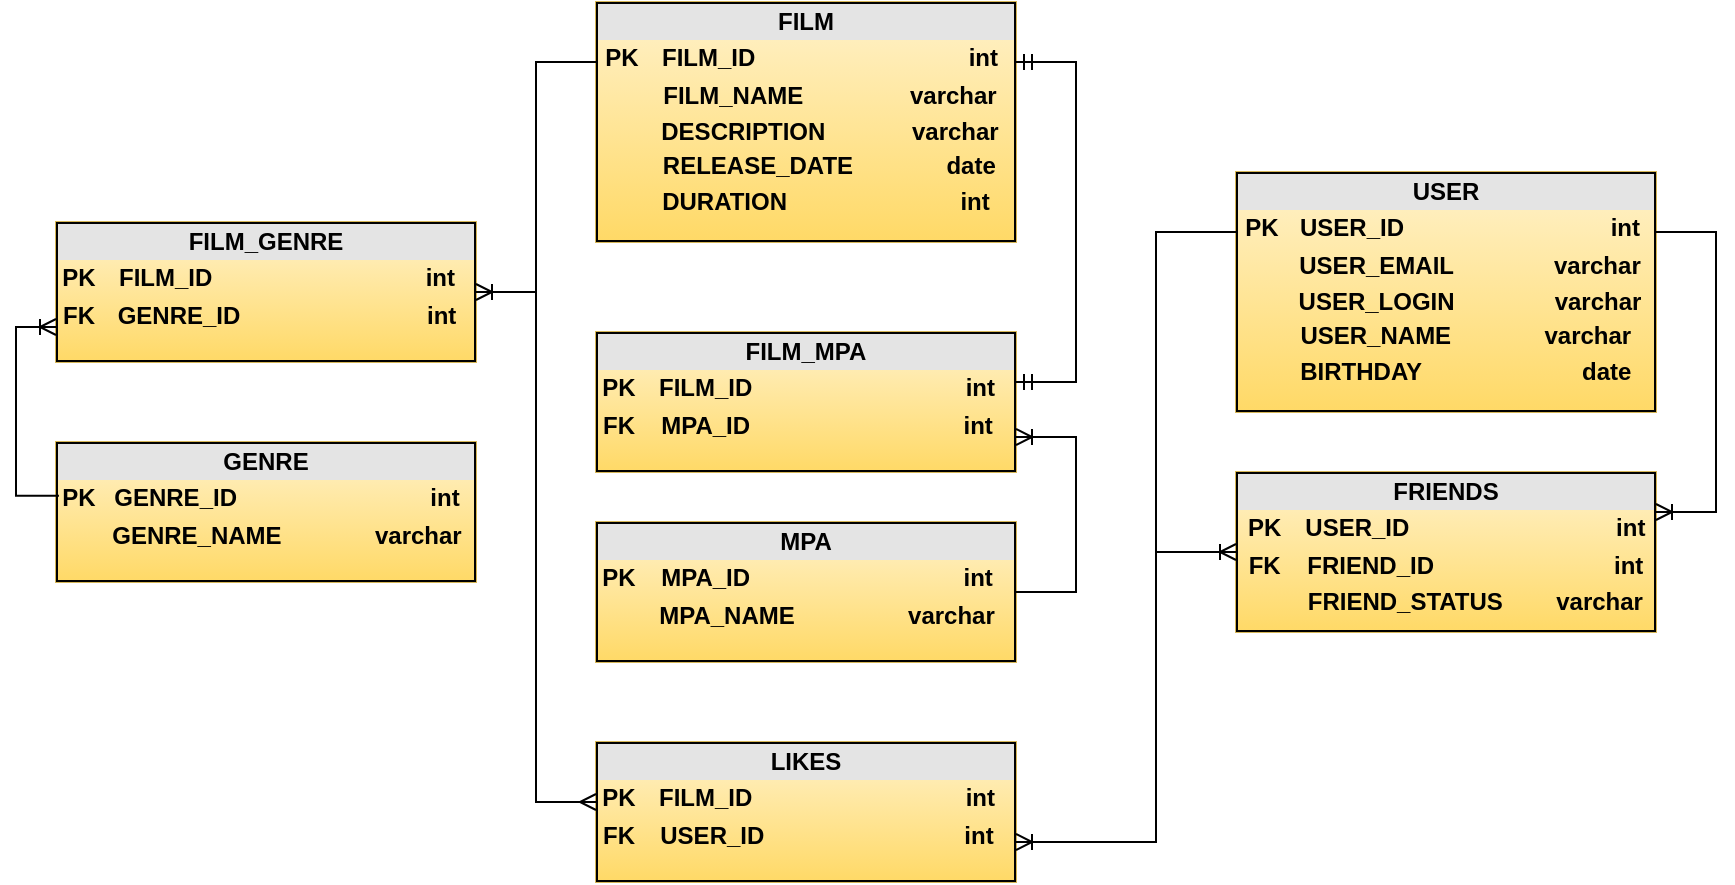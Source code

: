 <mxfile version="21.1.1" type="device">
  <diagram name="Page-1" id="10Ervpmdu_fLArph98cz">
    <mxGraphModel dx="1885" dy="614" grid="1" gridSize="10" guides="1" tooltips="1" connect="1" arrows="1" fold="1" page="1" pageScale="1" pageWidth="850" pageHeight="1100" math="0" shadow="0">
      <root>
        <mxCell id="0" />
        <mxCell id="1" parent="0" />
        <mxCell id="9Ty_2uQjHelVY3vemoVg-1" value="&lt;div style=&quot;box-sizing: border-box; width: 100%; background: rgb(228, 228, 228); padding: 2px; font-size: 12px;&quot;&gt;USER&lt;/div&gt;&lt;table style=&quot;width: 100%; font-size: 12px;&quot; cellpadding=&quot;2&quot; cellspacing=&quot;0&quot;&gt;&lt;tbody style=&quot;font-size: 12px;&quot;&gt;&lt;tr style=&quot;font-size: 12px;&quot;&gt;&lt;td style=&quot;font-size: 12px;&quot;&gt;&lt;span style=&quot;font-size: 12px;&quot;&gt;PK&lt;/span&gt;&lt;/td&gt;&lt;td style=&quot;font-size: 12px;&quot;&gt;&lt;span style=&quot;font-size: 12px;&quot;&gt;USER_ID&amp;nbsp; &amp;nbsp; &amp;nbsp; &amp;nbsp; &amp;nbsp; &amp;nbsp; &amp;nbsp; &amp;nbsp; &amp;nbsp; &amp;nbsp; &amp;nbsp; &amp;nbsp; &amp;nbsp; &amp;nbsp; &amp;nbsp; &amp;nbsp;int&lt;/span&gt;&lt;/td&gt;&lt;/tr&gt;&lt;tr style=&quot;font-size: 12px;&quot;&gt;&lt;td style=&quot;font-size: 12px;&quot;&gt;&lt;span style=&quot;font-size: 12px;&quot;&gt;&amp;nbsp; &amp;nbsp; &amp;nbsp;&amp;nbsp;&lt;/span&gt;&lt;/td&gt;&lt;td style=&quot;font-size: 12px;&quot;&gt;&lt;span style=&quot;font-size: 12px;&quot;&gt;USER_EMAIL&amp;nbsp; &amp;nbsp; &amp;nbsp; &amp;nbsp; &amp;nbsp; &amp;nbsp; &amp;nbsp; &amp;nbsp;varchar&lt;/span&gt;&lt;/td&gt;&lt;/tr&gt;&lt;tr style=&quot;font-size: 12px;&quot;&gt;&lt;td style=&quot;font-size: 12px;&quot;&gt;&lt;/td&gt;&lt;td style=&quot;font-size: 12px;&quot;&gt;&lt;span style=&quot;font-size: 12px;&quot;&gt;USER_LOGIN&amp;nbsp; &amp;nbsp; &amp;nbsp; &amp;nbsp; &amp;nbsp; &amp;nbsp; &amp;nbsp; &amp;nbsp;varchar&lt;/span&gt;&lt;table style=&quot;border-color: var(--border-color); font-size: 12px; width: 180px;&quot; cellpadding=&quot;2&quot; cellspacing=&quot;0&quot;&gt;&lt;tbody style=&quot;border-color: var(--border-color); font-size: 12px;&quot;&gt;&lt;tr style=&quot;border-color: var(--border-color); font-size: 12px;&quot;&gt;&lt;td style=&quot;border-color: var(--border-color); font-size: 12px;&quot;&gt;&lt;span style=&quot;font-size: 12px;&quot;&gt;USER_NAME&amp;nbsp; &amp;nbsp; &amp;nbsp; &amp;nbsp; &amp;nbsp; &amp;nbsp; &amp;nbsp; varchar&lt;/span&gt;&lt;/td&gt;&lt;/tr&gt;&lt;tr style=&quot;border-color: var(--border-color); font-size: 12px;&quot;&gt;&lt;td style=&quot;border-color: var(--border-color); font-size: 12px;&quot;&gt;&lt;span style=&quot;font-size: 12px;&quot;&gt;BIRTHDAY&amp;nbsp; &amp;nbsp; &amp;nbsp; &amp;nbsp; &amp;nbsp; &amp;nbsp; &amp;nbsp; &amp;nbsp; &amp;nbsp; &amp;nbsp; &amp;nbsp; &amp;nbsp; date&lt;br style=&quot;font-size: 12px;&quot;&gt;&lt;br style=&quot;font-size: 12px;&quot;&gt;&lt;/span&gt;&lt;/td&gt;&lt;td style=&quot;border-color: var(--border-color); font-size: 12px;&quot;&gt;&lt;span style=&quot;font-size: 12px;&quot;&gt;&lt;br style=&quot;font-size: 12px;&quot;&gt;&lt;/span&gt;&lt;/td&gt;&lt;/tr&gt;&lt;/tbody&gt;&lt;/table&gt;&lt;/td&gt;&lt;/tr&gt;&lt;/tbody&gt;&lt;/table&gt;" style="verticalAlign=middle;align=center;overflow=fill;html=1;whiteSpace=wrap;fillColor=#fff2cc;strokeColor=#d6b656;gradientColor=#ffd966;fontStyle=1;fontSize=12;horizontal=1;labelBorderColor=default;" vertex="1" parent="1">
          <mxGeometry x="400" y="145" width="210" height="120" as="geometry" />
        </mxCell>
        <mxCell id="9Ty_2uQjHelVY3vemoVg-3" value="&lt;div style=&quot;box-sizing: border-box; width: 100%; background: rgb(228, 228, 228); padding: 2px; font-size: 12px;&quot;&gt;FILM&lt;/div&gt;&lt;table style=&quot;width: 100%; font-size: 12px;&quot; cellpadding=&quot;2&quot; cellspacing=&quot;0&quot;&gt;&lt;tbody style=&quot;font-size: 12px;&quot;&gt;&lt;tr style=&quot;font-size: 12px;&quot;&gt;&lt;td style=&quot;font-size: 12px;&quot;&gt;&lt;span style=&quot;font-size: 12px;&quot;&gt;PK&lt;/span&gt;&lt;/td&gt;&lt;td style=&quot;font-size: 12px;&quot;&gt;&lt;span style=&quot;font-size: 12px;&quot;&gt;FILM_ID&amp;nbsp; &amp;nbsp; &amp;nbsp; &amp;nbsp; &amp;nbsp; &amp;nbsp; &amp;nbsp; &amp;nbsp; &amp;nbsp; &amp;nbsp; &amp;nbsp; &amp;nbsp; &amp;nbsp; &amp;nbsp; &amp;nbsp; &amp;nbsp; int&lt;/span&gt;&lt;/td&gt;&lt;/tr&gt;&lt;tr style=&quot;font-size: 12px;&quot;&gt;&lt;td style=&quot;font-size: 12px;&quot;&gt;&lt;span style=&quot;font-size: 12px;&quot;&gt;&amp;nbsp; &amp;nbsp; &amp;nbsp;&amp;nbsp;&lt;/span&gt;&lt;/td&gt;&lt;td style=&quot;font-size: 12px;&quot;&gt;&lt;span style=&quot;font-size: 12px;&quot;&gt;FILM_NAME&amp;nbsp; &amp;nbsp; &amp;nbsp; &amp;nbsp; &amp;nbsp; &amp;nbsp; &amp;nbsp; &amp;nbsp; varchar&lt;/span&gt;&lt;/td&gt;&lt;/tr&gt;&lt;tr style=&quot;font-size: 12px;&quot;&gt;&lt;td style=&quot;font-size: 12px;&quot;&gt;&lt;/td&gt;&lt;td style=&quot;font-size: 12px;&quot;&gt;&lt;span style=&quot;font-size: 12px;&quot;&gt;DESCRIPTION&amp;nbsp; &amp;nbsp; &amp;nbsp; &amp;nbsp; &amp;nbsp; &amp;nbsp; &amp;nbsp;varchar&lt;/span&gt;&lt;table style=&quot;border-color: var(--border-color); font-size: 12px; width: 180px;&quot; cellpadding=&quot;2&quot; cellspacing=&quot;0&quot;&gt;&lt;tbody style=&quot;border-color: var(--border-color); font-size: 12px;&quot;&gt;&lt;tr style=&quot;border-color: var(--border-color); font-size: 12px;&quot;&gt;&lt;td style=&quot;border-color: var(--border-color); font-size: 12px;&quot;&gt;&lt;span style=&quot;font-size: 12px;&quot;&gt;&amp;nbsp;RELEASE_DATE&amp;nbsp; &amp;nbsp; &amp;nbsp; &amp;nbsp; &amp;nbsp; &amp;nbsp; &amp;nbsp; date&lt;/span&gt;&lt;/td&gt;&lt;/tr&gt;&lt;tr style=&quot;border-color: var(--border-color); font-size: 12px;&quot;&gt;&lt;td style=&quot;border-color: var(--border-color); font-size: 12px;&quot;&gt;&lt;span style=&quot;font-size: 12px;&quot;&gt;DURATION&amp;nbsp; &amp;nbsp; &amp;nbsp; &amp;nbsp; &amp;nbsp; &amp;nbsp; &amp;nbsp; &amp;nbsp; &amp;nbsp; &amp;nbsp; &amp;nbsp; &amp;nbsp; &amp;nbsp; int&lt;br style=&quot;font-size: 12px;&quot;&gt;&lt;br style=&quot;font-size: 12px;&quot;&gt;&lt;/span&gt;&lt;/td&gt;&lt;td style=&quot;border-color: var(--border-color); font-size: 12px;&quot;&gt;&lt;span style=&quot;font-size: 12px;&quot;&gt;&lt;br style=&quot;font-size: 12px;&quot;&gt;&lt;/span&gt;&lt;/td&gt;&lt;/tr&gt;&lt;/tbody&gt;&lt;/table&gt;&lt;/td&gt;&lt;/tr&gt;&lt;/tbody&gt;&lt;/table&gt;" style="verticalAlign=middle;align=center;overflow=fill;html=1;whiteSpace=wrap;fillColor=#fff2cc;strokeColor=#d6b656;gradientColor=#ffd966;fontStyle=1;fontSize=12;horizontal=1;labelBorderColor=default;" vertex="1" parent="1">
          <mxGeometry x="80" y="60" width="210" height="120" as="geometry" />
        </mxCell>
        <mxCell id="9Ty_2uQjHelVY3vemoVg-4" value="&lt;div style=&quot;box-sizing: border-box; width: 100%; background: rgb(228, 228, 228); padding: 2px; font-size: 12px;&quot;&gt;FRIENDS&lt;/div&gt;&lt;table style=&quot;width: 100%; font-size: 12px;&quot; cellpadding=&quot;2&quot; cellspacing=&quot;0&quot;&gt;&lt;tbody style=&quot;font-size: 12px;&quot;&gt;&lt;tr style=&quot;font-size: 12px;&quot;&gt;&lt;td style=&quot;font-size: 12px;&quot;&gt;&lt;span style=&quot;font-size: 12px;&quot;&gt;PK&lt;/span&gt;&lt;/td&gt;&lt;td style=&quot;font-size: 12px;&quot;&gt;&lt;span style=&quot;font-size: 12px;&quot;&gt;USER_ID&amp;nbsp; &amp;nbsp; &amp;nbsp; &amp;nbsp; &amp;nbsp; &amp;nbsp; &amp;nbsp; &amp;nbsp; &amp;nbsp; &amp;nbsp; &amp;nbsp; &amp;nbsp; &amp;nbsp; &amp;nbsp; &amp;nbsp; &amp;nbsp;int&lt;/span&gt;&lt;/td&gt;&lt;/tr&gt;&lt;tr style=&quot;font-size: 12px;&quot;&gt;&lt;td style=&quot;font-size: 12px;&quot;&gt;&lt;span style=&quot;font-size: 12px;&quot;&gt;&amp;nbsp;FK&amp;nbsp;&lt;/span&gt;&lt;/td&gt;&lt;td style=&quot;font-size: 12px;&quot;&gt;&lt;span style=&quot;font-size: 12px;&quot;&gt;FRIEND_ID&amp;nbsp; &amp;nbsp; &amp;nbsp; &amp;nbsp; &amp;nbsp; &amp;nbsp; &amp;nbsp; &amp;nbsp; &amp;nbsp; &amp;nbsp; &amp;nbsp; &amp;nbsp; &amp;nbsp; &amp;nbsp;int&lt;/span&gt;&lt;/td&gt;&lt;/tr&gt;&lt;tr style=&quot;font-size: 12px;&quot;&gt;&lt;td style=&quot;font-size: 12px;&quot;&gt;&lt;/td&gt;&lt;td style=&quot;font-size: 12px;&quot;&gt;&lt;span style=&quot;font-size: 12px;&quot;&gt;FRIEND_STATUS&amp;nbsp; &amp;nbsp; &amp;nbsp; &amp;nbsp; varchar&lt;/span&gt;&lt;table style=&quot;border-color: var(--border-color); font-size: 12px; width: 180px;&quot; cellpadding=&quot;2&quot; cellspacing=&quot;0&quot;&gt;&lt;tbody style=&quot;border-color: var(--border-color); font-size: 12px;&quot;&gt;&lt;tr style=&quot;border-color: var(--border-color); font-size: 12px;&quot;&gt;&lt;td style=&quot;border-color: var(--border-color); font-size: 12px;&quot;&gt;&lt;br&gt;&lt;/td&gt;&lt;/tr&gt;&lt;tr style=&quot;border-color: var(--border-color); font-size: 12px;&quot;&gt;&lt;td style=&quot;border-color: var(--border-color); font-size: 12px;&quot;&gt;&lt;span style=&quot;font-size: 12px;&quot;&gt;&lt;br style=&quot;font-size: 12px;&quot;&gt;&lt;br style=&quot;font-size: 12px;&quot;&gt;&lt;/span&gt;&lt;/td&gt;&lt;td style=&quot;border-color: var(--border-color); font-size: 12px;&quot;&gt;&lt;span style=&quot;font-size: 12px;&quot;&gt;&lt;br style=&quot;font-size: 12px;&quot;&gt;&lt;/span&gt;&lt;/td&gt;&lt;/tr&gt;&lt;/tbody&gt;&lt;/table&gt;&lt;/td&gt;&lt;/tr&gt;&lt;/tbody&gt;&lt;/table&gt;" style="verticalAlign=middle;align=center;overflow=fill;html=1;whiteSpace=wrap;fillColor=#fff2cc;strokeColor=#d6b656;gradientColor=#ffd966;fontStyle=1;fontSize=12;horizontal=1;labelBorderColor=default;" vertex="1" parent="1">
          <mxGeometry x="400" y="295" width="210" height="80" as="geometry" />
        </mxCell>
        <mxCell id="9Ty_2uQjHelVY3vemoVg-6" value="&lt;div style=&quot;box-sizing: border-box; width: 100%; background: rgb(228, 228, 228); padding: 2px; font-size: 12px;&quot;&gt;FILM_GENRE&lt;/div&gt;&lt;table style=&quot;width: 100%; font-size: 12px;&quot; cellpadding=&quot;2&quot; cellspacing=&quot;0&quot;&gt;&lt;tbody style=&quot;font-size: 12px;&quot;&gt;&lt;tr style=&quot;font-size: 12px;&quot;&gt;&lt;td style=&quot;font-size: 12px;&quot;&gt;&lt;span style=&quot;font-size: 12px;&quot;&gt;PK&lt;/span&gt;&lt;/td&gt;&lt;td style=&quot;font-size: 12px;&quot;&gt;&lt;span style=&quot;font-size: 12px;&quot;&gt;FILM_ID&amp;nbsp; &amp;nbsp; &amp;nbsp; &amp;nbsp; &amp;nbsp; &amp;nbsp; &amp;nbsp; &amp;nbsp; &amp;nbsp; &amp;nbsp; &amp;nbsp; &amp;nbsp; &amp;nbsp; &amp;nbsp; &amp;nbsp; &amp;nbsp; int&lt;/span&gt;&lt;/td&gt;&lt;/tr&gt;&lt;tr style=&quot;font-size: 12px;&quot;&gt;&lt;td style=&quot;font-size: 12px;&quot;&gt;FK&lt;/td&gt;&lt;td style=&quot;font-size: 12px;&quot;&gt;&lt;span style=&quot;font-size: 12px;&quot;&gt;GENRE_ID&amp;nbsp; &amp;nbsp; &amp;nbsp; &amp;nbsp; &amp;nbsp; &amp;nbsp; &amp;nbsp; &amp;nbsp; &amp;nbsp; &amp;nbsp; &amp;nbsp; &amp;nbsp; &amp;nbsp; &amp;nbsp; int&lt;/span&gt;&lt;/td&gt;&lt;/tr&gt;&lt;tr style=&quot;font-size: 12px;&quot;&gt;&lt;td style=&quot;font-size: 12px;&quot;&gt;&lt;br&gt;&lt;/td&gt;&lt;td style=&quot;font-size: 12px;&quot;&gt;&lt;table style=&quot;border-color: var(--border-color); font-size: 12px; width: 180px;&quot; cellpadding=&quot;2&quot; cellspacing=&quot;0&quot;&gt;&lt;tbody style=&quot;border-color: var(--border-color); font-size: 12px;&quot;&gt;&lt;tr style=&quot;border-color: var(--border-color); font-size: 12px;&quot;&gt;&lt;td style=&quot;border-color: var(--border-color); font-size: 12px;&quot;&gt;&lt;br&gt;&lt;/td&gt;&lt;/tr&gt;&lt;tr style=&quot;border-color: var(--border-color); font-size: 12px;&quot;&gt;&lt;td style=&quot;border-color: var(--border-color); font-size: 12px;&quot;&gt;&lt;span style=&quot;font-size: 12px;&quot;&gt;&lt;br style=&quot;font-size: 12px;&quot;&gt;&lt;br style=&quot;font-size: 12px;&quot;&gt;&lt;/span&gt;&lt;/td&gt;&lt;td style=&quot;border-color: var(--border-color); font-size: 12px;&quot;&gt;&lt;span style=&quot;font-size: 12px;&quot;&gt;&lt;br style=&quot;font-size: 12px;&quot;&gt;&lt;/span&gt;&lt;/td&gt;&lt;/tr&gt;&lt;/tbody&gt;&lt;/table&gt;&lt;/td&gt;&lt;/tr&gt;&lt;/tbody&gt;&lt;/table&gt;" style="verticalAlign=middle;align=center;overflow=fill;html=1;whiteSpace=wrap;fillColor=#fff2cc;strokeColor=#d6b656;gradientColor=#ffd966;fontStyle=1;fontSize=12;horizontal=1;labelBorderColor=default;" vertex="1" parent="1">
          <mxGeometry x="-190" y="170" width="210" height="70" as="geometry" />
        </mxCell>
        <mxCell id="9Ty_2uQjHelVY3vemoVg-7" value="&lt;div style=&quot;box-sizing: border-box; width: 100%; background: rgb(228, 228, 228); padding: 2px; font-size: 12px;&quot;&gt;GENRE&lt;/div&gt;&lt;table style=&quot;width: 100%; font-size: 12px;&quot; cellpadding=&quot;2&quot; cellspacing=&quot;0&quot;&gt;&lt;tbody style=&quot;font-size: 12px;&quot;&gt;&lt;tr style=&quot;font-size: 12px;&quot;&gt;&lt;td style=&quot;font-size: 12px;&quot;&gt;&lt;span style=&quot;font-size: 12px;&quot;&gt;PK&lt;/span&gt;&lt;/td&gt;&lt;td style=&quot;font-size: 12px;&quot;&gt;&lt;span style=&quot;font-size: 12px;&quot;&gt;GENRE_ID&amp;nbsp; &amp;nbsp; &amp;nbsp; &amp;nbsp; &amp;nbsp; &amp;nbsp; &amp;nbsp; &amp;nbsp; &amp;nbsp; &amp;nbsp; &amp;nbsp; &amp;nbsp; &amp;nbsp; &amp;nbsp; &amp;nbsp;int&lt;/span&gt;&lt;/td&gt;&lt;/tr&gt;&lt;tr style=&quot;font-size: 12px;&quot;&gt;&lt;td style=&quot;font-size: 12px;&quot;&gt;&lt;br&gt;&lt;/td&gt;&lt;td style=&quot;font-size: 12px;&quot;&gt;&lt;span style=&quot;font-size: 12px;&quot;&gt;GENRE_NAME&amp;nbsp; &amp;nbsp; &amp;nbsp; &amp;nbsp; &amp;nbsp; &amp;nbsp; &amp;nbsp; varchar&lt;/span&gt;&lt;/td&gt;&lt;/tr&gt;&lt;tr style=&quot;font-size: 12px;&quot;&gt;&lt;td style=&quot;font-size: 12px;&quot;&gt;&lt;br&gt;&lt;/td&gt;&lt;td style=&quot;font-size: 12px;&quot;&gt;&lt;table style=&quot;border-color: var(--border-color); font-size: 12px; width: 180px;&quot; cellpadding=&quot;2&quot; cellspacing=&quot;0&quot;&gt;&lt;tbody style=&quot;border-color: var(--border-color); font-size: 12px;&quot;&gt;&lt;tr style=&quot;border-color: var(--border-color); font-size: 12px;&quot;&gt;&lt;td style=&quot;border-color: var(--border-color); font-size: 12px;&quot;&gt;&lt;br&gt;&lt;/td&gt;&lt;/tr&gt;&lt;tr style=&quot;border-color: var(--border-color); font-size: 12px;&quot;&gt;&lt;td style=&quot;border-color: var(--border-color); font-size: 12px;&quot;&gt;&lt;span style=&quot;font-size: 12px;&quot;&gt;&lt;br style=&quot;font-size: 12px;&quot;&gt;&lt;br style=&quot;font-size: 12px;&quot;&gt;&lt;/span&gt;&lt;/td&gt;&lt;td style=&quot;border-color: var(--border-color); font-size: 12px;&quot;&gt;&lt;span style=&quot;font-size: 12px;&quot;&gt;&lt;br style=&quot;font-size: 12px;&quot;&gt;&lt;/span&gt;&lt;/td&gt;&lt;/tr&gt;&lt;/tbody&gt;&lt;/table&gt;&lt;/td&gt;&lt;/tr&gt;&lt;/tbody&gt;&lt;/table&gt;" style="verticalAlign=middle;align=center;overflow=fill;html=1;whiteSpace=wrap;fillColor=#fff2cc;strokeColor=#d6b656;gradientColor=#ffd966;fontStyle=1;fontSize=12;horizontal=1;labelBorderColor=default;" vertex="1" parent="1">
          <mxGeometry x="-190" y="280" width="210" height="70" as="geometry" />
        </mxCell>
        <mxCell id="9Ty_2uQjHelVY3vemoVg-8" value="&lt;div style=&quot;box-sizing: border-box; width: 100%; background: rgb(228, 228, 228); padding: 2px; font-size: 12px;&quot;&gt;FILM_MPA&lt;/div&gt;&lt;table style=&quot;width: 100%; font-size: 12px;&quot; cellpadding=&quot;2&quot; cellspacing=&quot;0&quot;&gt;&lt;tbody style=&quot;font-size: 12px;&quot;&gt;&lt;tr style=&quot;font-size: 12px;&quot;&gt;&lt;td style=&quot;font-size: 12px;&quot;&gt;&lt;span style=&quot;font-size: 12px;&quot;&gt;PK&lt;/span&gt;&lt;/td&gt;&lt;td style=&quot;font-size: 12px;&quot;&gt;&lt;span style=&quot;font-size: 12px;&quot;&gt;FILM_ID&amp;nbsp; &amp;nbsp; &amp;nbsp; &amp;nbsp; &amp;nbsp; &amp;nbsp; &amp;nbsp; &amp;nbsp; &amp;nbsp; &amp;nbsp; &amp;nbsp; &amp;nbsp; &amp;nbsp; &amp;nbsp; &amp;nbsp; &amp;nbsp; int&lt;/span&gt;&lt;/td&gt;&lt;/tr&gt;&lt;tr style=&quot;font-size: 12px;&quot;&gt;&lt;td style=&quot;font-size: 12px;&quot;&gt;FK&lt;/td&gt;&lt;td style=&quot;font-size: 12px;&quot;&gt;&lt;span style=&quot;font-size: 12px;&quot;&gt;MPA_ID&amp;nbsp; &amp;nbsp; &amp;nbsp; &amp;nbsp; &amp;nbsp; &amp;nbsp; &amp;nbsp; &amp;nbsp; &amp;nbsp; &amp;nbsp; &amp;nbsp; &amp;nbsp; &amp;nbsp; &amp;nbsp; &amp;nbsp; &amp;nbsp; int&lt;/span&gt;&lt;/td&gt;&lt;/tr&gt;&lt;tr style=&quot;font-size: 12px;&quot;&gt;&lt;td style=&quot;font-size: 12px;&quot;&gt;&lt;br&gt;&lt;/td&gt;&lt;td style=&quot;font-size: 12px;&quot;&gt;&lt;table style=&quot;border-color: var(--border-color); font-size: 12px; width: 180px;&quot; cellpadding=&quot;2&quot; cellspacing=&quot;0&quot;&gt;&lt;tbody style=&quot;border-color: var(--border-color); font-size: 12px;&quot;&gt;&lt;tr style=&quot;border-color: var(--border-color); font-size: 12px;&quot;&gt;&lt;td style=&quot;border-color: var(--border-color); font-size: 12px;&quot;&gt;&lt;br&gt;&lt;/td&gt;&lt;/tr&gt;&lt;tr style=&quot;border-color: var(--border-color); font-size: 12px;&quot;&gt;&lt;td style=&quot;border-color: var(--border-color); font-size: 12px;&quot;&gt;&lt;span style=&quot;font-size: 12px;&quot;&gt;&lt;br style=&quot;font-size: 12px;&quot;&gt;&lt;br style=&quot;font-size: 12px;&quot;&gt;&lt;/span&gt;&lt;/td&gt;&lt;td style=&quot;border-color: var(--border-color); font-size: 12px;&quot;&gt;&lt;span style=&quot;font-size: 12px;&quot;&gt;&lt;br style=&quot;font-size: 12px;&quot;&gt;&lt;/span&gt;&lt;/td&gt;&lt;/tr&gt;&lt;/tbody&gt;&lt;/table&gt;&lt;/td&gt;&lt;/tr&gt;&lt;/tbody&gt;&lt;/table&gt;" style="verticalAlign=middle;align=center;overflow=fill;html=1;whiteSpace=wrap;fillColor=#fff2cc;strokeColor=#d6b656;gradientColor=#ffd966;fontStyle=1;fontSize=12;horizontal=1;labelBorderColor=default;" vertex="1" parent="1">
          <mxGeometry x="80" y="225" width="210" height="70" as="geometry" />
        </mxCell>
        <mxCell id="9Ty_2uQjHelVY3vemoVg-9" value="&lt;div style=&quot;box-sizing: border-box; width: 100%; background: rgb(228, 228, 228); padding: 2px; font-size: 12px;&quot;&gt;MPA&lt;/div&gt;&lt;table style=&quot;width: 100%; font-size: 12px;&quot; cellpadding=&quot;2&quot; cellspacing=&quot;0&quot;&gt;&lt;tbody style=&quot;font-size: 12px;&quot;&gt;&lt;tr style=&quot;font-size: 12px;&quot;&gt;&lt;td style=&quot;font-size: 12px;&quot;&gt;&lt;span style=&quot;font-size: 12px;&quot;&gt;PK&lt;/span&gt;&lt;/td&gt;&lt;td style=&quot;font-size: 12px;&quot;&gt;&lt;span style=&quot;font-size: 12px;&quot;&gt;MPA_ID&amp;nbsp; &amp;nbsp; &amp;nbsp; &amp;nbsp; &amp;nbsp; &amp;nbsp; &amp;nbsp; &amp;nbsp; &amp;nbsp; &amp;nbsp; &amp;nbsp; &amp;nbsp; &amp;nbsp; &amp;nbsp; &amp;nbsp; &amp;nbsp; int&lt;/span&gt;&lt;/td&gt;&lt;/tr&gt;&lt;tr style=&quot;font-size: 12px;&quot;&gt;&lt;td style=&quot;font-size: 12px;&quot;&gt;&lt;br&gt;&lt;/td&gt;&lt;td style=&quot;font-size: 12px;&quot;&gt;&lt;span style=&quot;font-size: 12px;&quot;&gt;MPA_NAME&amp;nbsp; &amp;nbsp; &amp;nbsp; &amp;nbsp; &amp;nbsp; &amp;nbsp; &amp;nbsp; &amp;nbsp; &amp;nbsp;varchar&lt;/span&gt;&lt;/td&gt;&lt;/tr&gt;&lt;tr style=&quot;font-size: 12px;&quot;&gt;&lt;td style=&quot;font-size: 12px;&quot;&gt;&lt;br&gt;&lt;/td&gt;&lt;td style=&quot;font-size: 12px;&quot;&gt;&lt;table style=&quot;border-color: var(--border-color); font-size: 12px; width: 180px;&quot; cellpadding=&quot;2&quot; cellspacing=&quot;0&quot;&gt;&lt;tbody style=&quot;border-color: var(--border-color); font-size: 12px;&quot;&gt;&lt;tr style=&quot;border-color: var(--border-color); font-size: 12px;&quot;&gt;&lt;td style=&quot;border-color: var(--border-color); font-size: 12px;&quot;&gt;&lt;br&gt;&lt;/td&gt;&lt;/tr&gt;&lt;tr style=&quot;border-color: var(--border-color); font-size: 12px;&quot;&gt;&lt;td style=&quot;border-color: var(--border-color); font-size: 12px;&quot;&gt;&lt;span style=&quot;font-size: 12px;&quot;&gt;&lt;br style=&quot;font-size: 12px;&quot;&gt;&lt;br style=&quot;font-size: 12px;&quot;&gt;&lt;/span&gt;&lt;/td&gt;&lt;td style=&quot;border-color: var(--border-color); font-size: 12px;&quot;&gt;&lt;span style=&quot;font-size: 12px;&quot;&gt;&lt;br style=&quot;font-size: 12px;&quot;&gt;&lt;/span&gt;&lt;/td&gt;&lt;/tr&gt;&lt;/tbody&gt;&lt;/table&gt;&lt;/td&gt;&lt;/tr&gt;&lt;/tbody&gt;&lt;/table&gt;" style="verticalAlign=middle;align=center;overflow=fill;html=1;whiteSpace=wrap;fillColor=#fff2cc;strokeColor=#d6b656;gradientColor=#ffd966;fontStyle=1;fontSize=12;horizontal=1;labelBorderColor=default;" vertex="1" parent="1">
          <mxGeometry x="80" y="320" width="210" height="70" as="geometry" />
        </mxCell>
        <mxCell id="9Ty_2uQjHelVY3vemoVg-40" value="" style="edgeStyle=entityRelationEdgeStyle;fontSize=12;html=1;endArrow=ERoneToMany;rounded=0;entryX=1;entryY=0.5;entryDx=0;entryDy=0;exitX=0;exitY=0.25;exitDx=0;exitDy=0;" edge="1" parent="1" source="9Ty_2uQjHelVY3vemoVg-3" target="9Ty_2uQjHelVY3vemoVg-6">
          <mxGeometry width="100" height="100" relative="1" as="geometry">
            <mxPoint x="30" y="50" as="sourcePoint" />
            <mxPoint x="80" y="90" as="targetPoint" />
          </mxGeometry>
        </mxCell>
        <mxCell id="9Ty_2uQjHelVY3vemoVg-41" value="" style="fontSize=12;html=1;endArrow=ERoneToMany;rounded=0;exitX=0.007;exitY=0.384;exitDx=0;exitDy=0;exitPerimeter=0;entryX=0;entryY=0.75;entryDx=0;entryDy=0;edgeStyle=orthogonalEdgeStyle;" edge="1" parent="1" source="9Ty_2uQjHelVY3vemoVg-7" target="9Ty_2uQjHelVY3vemoVg-6">
          <mxGeometry width="100" height="100" relative="1" as="geometry">
            <mxPoint x="20" y="320" as="sourcePoint" />
            <mxPoint x="-260" y="110" as="targetPoint" />
            <Array as="points">
              <mxPoint x="-210" y="307" />
              <mxPoint x="-210" y="222" />
            </Array>
          </mxGeometry>
        </mxCell>
        <mxCell id="9Ty_2uQjHelVY3vemoVg-43" value="" style="edgeStyle=entityRelationEdgeStyle;fontSize=12;html=1;endArrow=ERmandOne;startArrow=ERmandOne;rounded=0;entryX=1;entryY=0.25;entryDx=0;entryDy=0;exitX=1;exitY=0.357;exitDx=0;exitDy=0;exitPerimeter=0;" edge="1" parent="1" source="9Ty_2uQjHelVY3vemoVg-8" target="9Ty_2uQjHelVY3vemoVg-3">
          <mxGeometry width="100" height="100" relative="1" as="geometry">
            <mxPoint x="325" y="200" as="sourcePoint" />
            <mxPoint x="425" y="100" as="targetPoint" />
          </mxGeometry>
        </mxCell>
        <mxCell id="9Ty_2uQjHelVY3vemoVg-44" value="" style="edgeStyle=entityRelationEdgeStyle;fontSize=12;html=1;endArrow=ERoneToMany;rounded=0;entryX=1;entryY=0.75;entryDx=0;entryDy=0;exitX=1;exitY=0.5;exitDx=0;exitDy=0;" edge="1" parent="1" source="9Ty_2uQjHelVY3vemoVg-9" target="9Ty_2uQjHelVY3vemoVg-8">
          <mxGeometry width="100" height="100" relative="1" as="geometry">
            <mxPoint x="360" y="350" as="sourcePoint" />
            <mxPoint x="460" y="250" as="targetPoint" />
          </mxGeometry>
        </mxCell>
        <mxCell id="9Ty_2uQjHelVY3vemoVg-5" value="&lt;div style=&quot;box-sizing: border-box; width: 100%; background: rgb(228, 228, 228); padding: 2px; font-size: 12px;&quot;&gt;LIKES&lt;/div&gt;&lt;table style=&quot;width: 100%; font-size: 12px;&quot; cellpadding=&quot;2&quot; cellspacing=&quot;0&quot;&gt;&lt;tbody style=&quot;font-size: 12px;&quot;&gt;&lt;tr style=&quot;font-size: 12px;&quot;&gt;&lt;td style=&quot;font-size: 12px;&quot;&gt;&lt;span style=&quot;font-size: 12px;&quot;&gt;PK&lt;/span&gt;&lt;/td&gt;&lt;td style=&quot;font-size: 12px;&quot;&gt;&lt;span style=&quot;font-size: 12px;&quot;&gt;FILM_ID&amp;nbsp; &amp;nbsp; &amp;nbsp; &amp;nbsp; &amp;nbsp; &amp;nbsp; &amp;nbsp; &amp;nbsp; &amp;nbsp; &amp;nbsp; &amp;nbsp; &amp;nbsp; &amp;nbsp; &amp;nbsp; &amp;nbsp; &amp;nbsp; int&lt;/span&gt;&lt;/td&gt;&lt;/tr&gt;&lt;tr style=&quot;font-size: 12px;&quot;&gt;&lt;td style=&quot;font-size: 12px;&quot;&gt;FK&lt;/td&gt;&lt;td style=&quot;font-size: 12px;&quot;&gt;&lt;span style=&quot;font-size: 12px;&quot;&gt;USER_ID&amp;nbsp; &amp;nbsp; &amp;nbsp; &amp;nbsp; &amp;nbsp; &amp;nbsp; &amp;nbsp; &amp;nbsp; &amp;nbsp; &amp;nbsp; &amp;nbsp; &amp;nbsp; &amp;nbsp; &amp;nbsp; &amp;nbsp; int&lt;/span&gt;&lt;/td&gt;&lt;/tr&gt;&lt;tr style=&quot;font-size: 12px;&quot;&gt;&lt;td style=&quot;font-size: 12px;&quot;&gt;&lt;br&gt;&lt;/td&gt;&lt;td style=&quot;font-size: 12px;&quot;&gt;&lt;table style=&quot;border-color: var(--border-color); font-size: 12px; width: 180px;&quot; cellpadding=&quot;2&quot; cellspacing=&quot;0&quot;&gt;&lt;tbody style=&quot;border-color: var(--border-color); font-size: 12px;&quot;&gt;&lt;tr style=&quot;border-color: var(--border-color); font-size: 12px;&quot;&gt;&lt;td style=&quot;border-color: var(--border-color); font-size: 12px;&quot;&gt;&lt;br&gt;&lt;/td&gt;&lt;/tr&gt;&lt;tr style=&quot;border-color: var(--border-color); font-size: 12px;&quot;&gt;&lt;td style=&quot;border-color: var(--border-color); font-size: 12px;&quot;&gt;&lt;span style=&quot;font-size: 12px;&quot;&gt;&lt;br style=&quot;font-size: 12px;&quot;&gt;&lt;br style=&quot;font-size: 12px;&quot;&gt;&lt;/span&gt;&lt;/td&gt;&lt;td style=&quot;border-color: var(--border-color); font-size: 12px;&quot;&gt;&lt;span style=&quot;font-size: 12px;&quot;&gt;&lt;br style=&quot;font-size: 12px;&quot;&gt;&lt;/span&gt;&lt;/td&gt;&lt;/tr&gt;&lt;/tbody&gt;&lt;/table&gt;&lt;/td&gt;&lt;/tr&gt;&lt;/tbody&gt;&lt;/table&gt;" style="verticalAlign=middle;align=center;overflow=fill;html=1;whiteSpace=wrap;fillColor=#fff2cc;strokeColor=#d6b656;gradientColor=#ffd966;fontStyle=1;fontSize=12;horizontal=1;labelBorderColor=default;" vertex="1" parent="1">
          <mxGeometry x="80" y="430" width="210" height="70" as="geometry" />
        </mxCell>
        <mxCell id="9Ty_2uQjHelVY3vemoVg-49" value="" style="edgeStyle=entityRelationEdgeStyle;fontSize=12;html=1;endArrow=ERmany;rounded=0;" edge="1" parent="1" source="9Ty_2uQjHelVY3vemoVg-6">
          <mxGeometry width="100" height="100" relative="1" as="geometry">
            <mxPoint x="50" y="90" as="sourcePoint" />
            <mxPoint x="80" y="460" as="targetPoint" />
          </mxGeometry>
        </mxCell>
        <mxCell id="9Ty_2uQjHelVY3vemoVg-50" value="" style="edgeStyle=elbowEdgeStyle;fontSize=12;html=1;endArrow=ERoneToMany;rounded=0;exitX=0;exitY=0.25;exitDx=0;exitDy=0;" edge="1" parent="1" source="9Ty_2uQjHelVY3vemoVg-1">
          <mxGeometry width="100" height="100" relative="1" as="geometry">
            <mxPoint x="630" y="160" as="sourcePoint" />
            <mxPoint x="290" y="480" as="targetPoint" />
            <Array as="points">
              <mxPoint x="360" y="330" />
            </Array>
          </mxGeometry>
        </mxCell>
        <mxCell id="9Ty_2uQjHelVY3vemoVg-54" value="" style="edgeStyle=orthogonalEdgeStyle;fontSize=12;html=1;endArrow=ERoneToMany;rounded=0;entryX=1;entryY=0.25;entryDx=0;entryDy=0;exitX=1;exitY=0.25;exitDx=0;exitDy=0;" edge="1" parent="1" source="9Ty_2uQjHelVY3vemoVg-1" target="9Ty_2uQjHelVY3vemoVg-4">
          <mxGeometry width="100" height="100" relative="1" as="geometry">
            <mxPoint x="500" y="515" as="sourcePoint" />
            <mxPoint x="600" y="415" as="targetPoint" />
            <Array as="points">
              <mxPoint x="640" y="175" />
              <mxPoint x="640" y="315" />
            </Array>
          </mxGeometry>
        </mxCell>
        <mxCell id="9Ty_2uQjHelVY3vemoVg-55" value="" style="edgeStyle=orthogonalEdgeStyle;fontSize=12;html=1;endArrow=ERoneToMany;rounded=0;entryX=0;entryY=0.5;entryDx=0;entryDy=0;exitX=0;exitY=0.25;exitDx=0;exitDy=0;" edge="1" parent="1" source="9Ty_2uQjHelVY3vemoVg-1" target="9Ty_2uQjHelVY3vemoVg-4">
          <mxGeometry width="100" height="100" relative="1" as="geometry">
            <mxPoint x="100" y="400" as="sourcePoint" />
            <mxPoint x="200" y="300" as="targetPoint" />
            <Array as="points">
              <mxPoint x="360" y="175" />
              <mxPoint x="360" y="335" />
            </Array>
          </mxGeometry>
        </mxCell>
      </root>
    </mxGraphModel>
  </diagram>
</mxfile>
